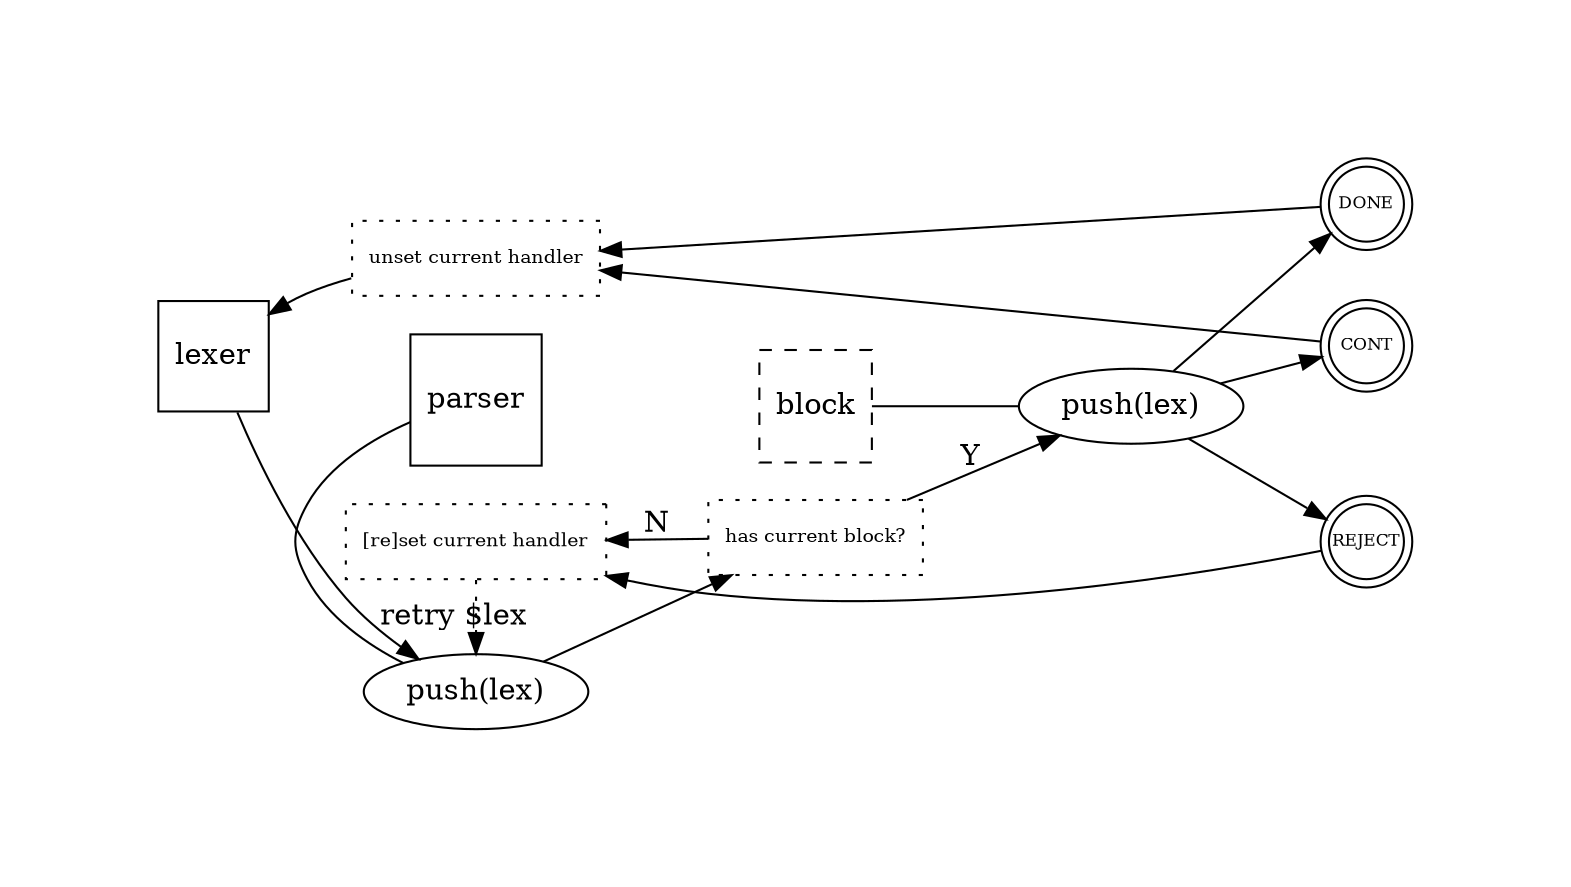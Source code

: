 digraph  {

	page="6";

	margin=1;

	rankdir="LR";

	subgraph {
		lexer [shape=square];
		state [shape=square, label="parser"];
		blockHandler [shape=square, style=dashed, label="block"]
		lexer -> state [style=invis];
		state -> blockHandler [style=invis];
	}

	subgraph {
		statePush [label="push(lex)"];
		blockHandlerPush [label="push(lex)"];
	}

	subgraph {
		rankdir="LR"

		action_state_setCurrentHandler [label="[re]set current handler", fontsize=9, shape=rectangle, style=dotted]
		action_state_unsetCurrentHandler [label="unset current handler", fontsize=9, shape=rectangle, style=dotted]

		block_push_CONTINUE [fontsize=8, label="CONT", shape=doublecircle, fixedsize=true, height=0.50, width=0.50];
		block_push_DONE [fontsize=8, label="DONE", shape=doublecircle, fixedsize=true, height=0.50, width=0.50];
		block_push_REJECT [fontsize=8, label="REJECT", shape=doublecircle, fixedsize=true, height=0.50, width=0.50];
		{rank=same;block_push_REJECT; block_push_DONE; block_push_CONTINUE}
	}

	state -> statePush [arrowhead=none];
	blockHandler -> blockHandlerPush [arrowhead=none];

	lexer -> statePush [constraint=false];

	{rank=same; state; statePush; action_state_setCurrentHandler; action_state_unsetCurrentHandler }
	{rank=same; blockHandlerPush; blockHandlerPush; }

	blockHandlerPush -> block_push_REJECT;
	blockHandlerPush -> block_push_DONE;
	blockHandlerPush -> block_push_CONTINUE;
	
	# check if we can push
	decision_statePush_blockPush [label="has current block?", fontsize=9, shape=rectangle, style=dotted]
	statePush -> decision_statePush_blockPush;
	decision_statePush_blockPush -> blockHandlerPush [label="Y"];
	decision_statePush_blockPush -> action_state_setCurrentHandler [label="N"];

	block_push_REJECT -> action_state_setCurrentHandler;
	block_push_DONE -> action_state_unsetCurrentHandler;
	block_push_CONTINUE -> action_state_unsetCurrentHandler;

	action_state_setCurrentHandler -> statePush [label="retry $lex", style=dotted];
	action_state_unsetCurrentHandler -> lexer;
}
